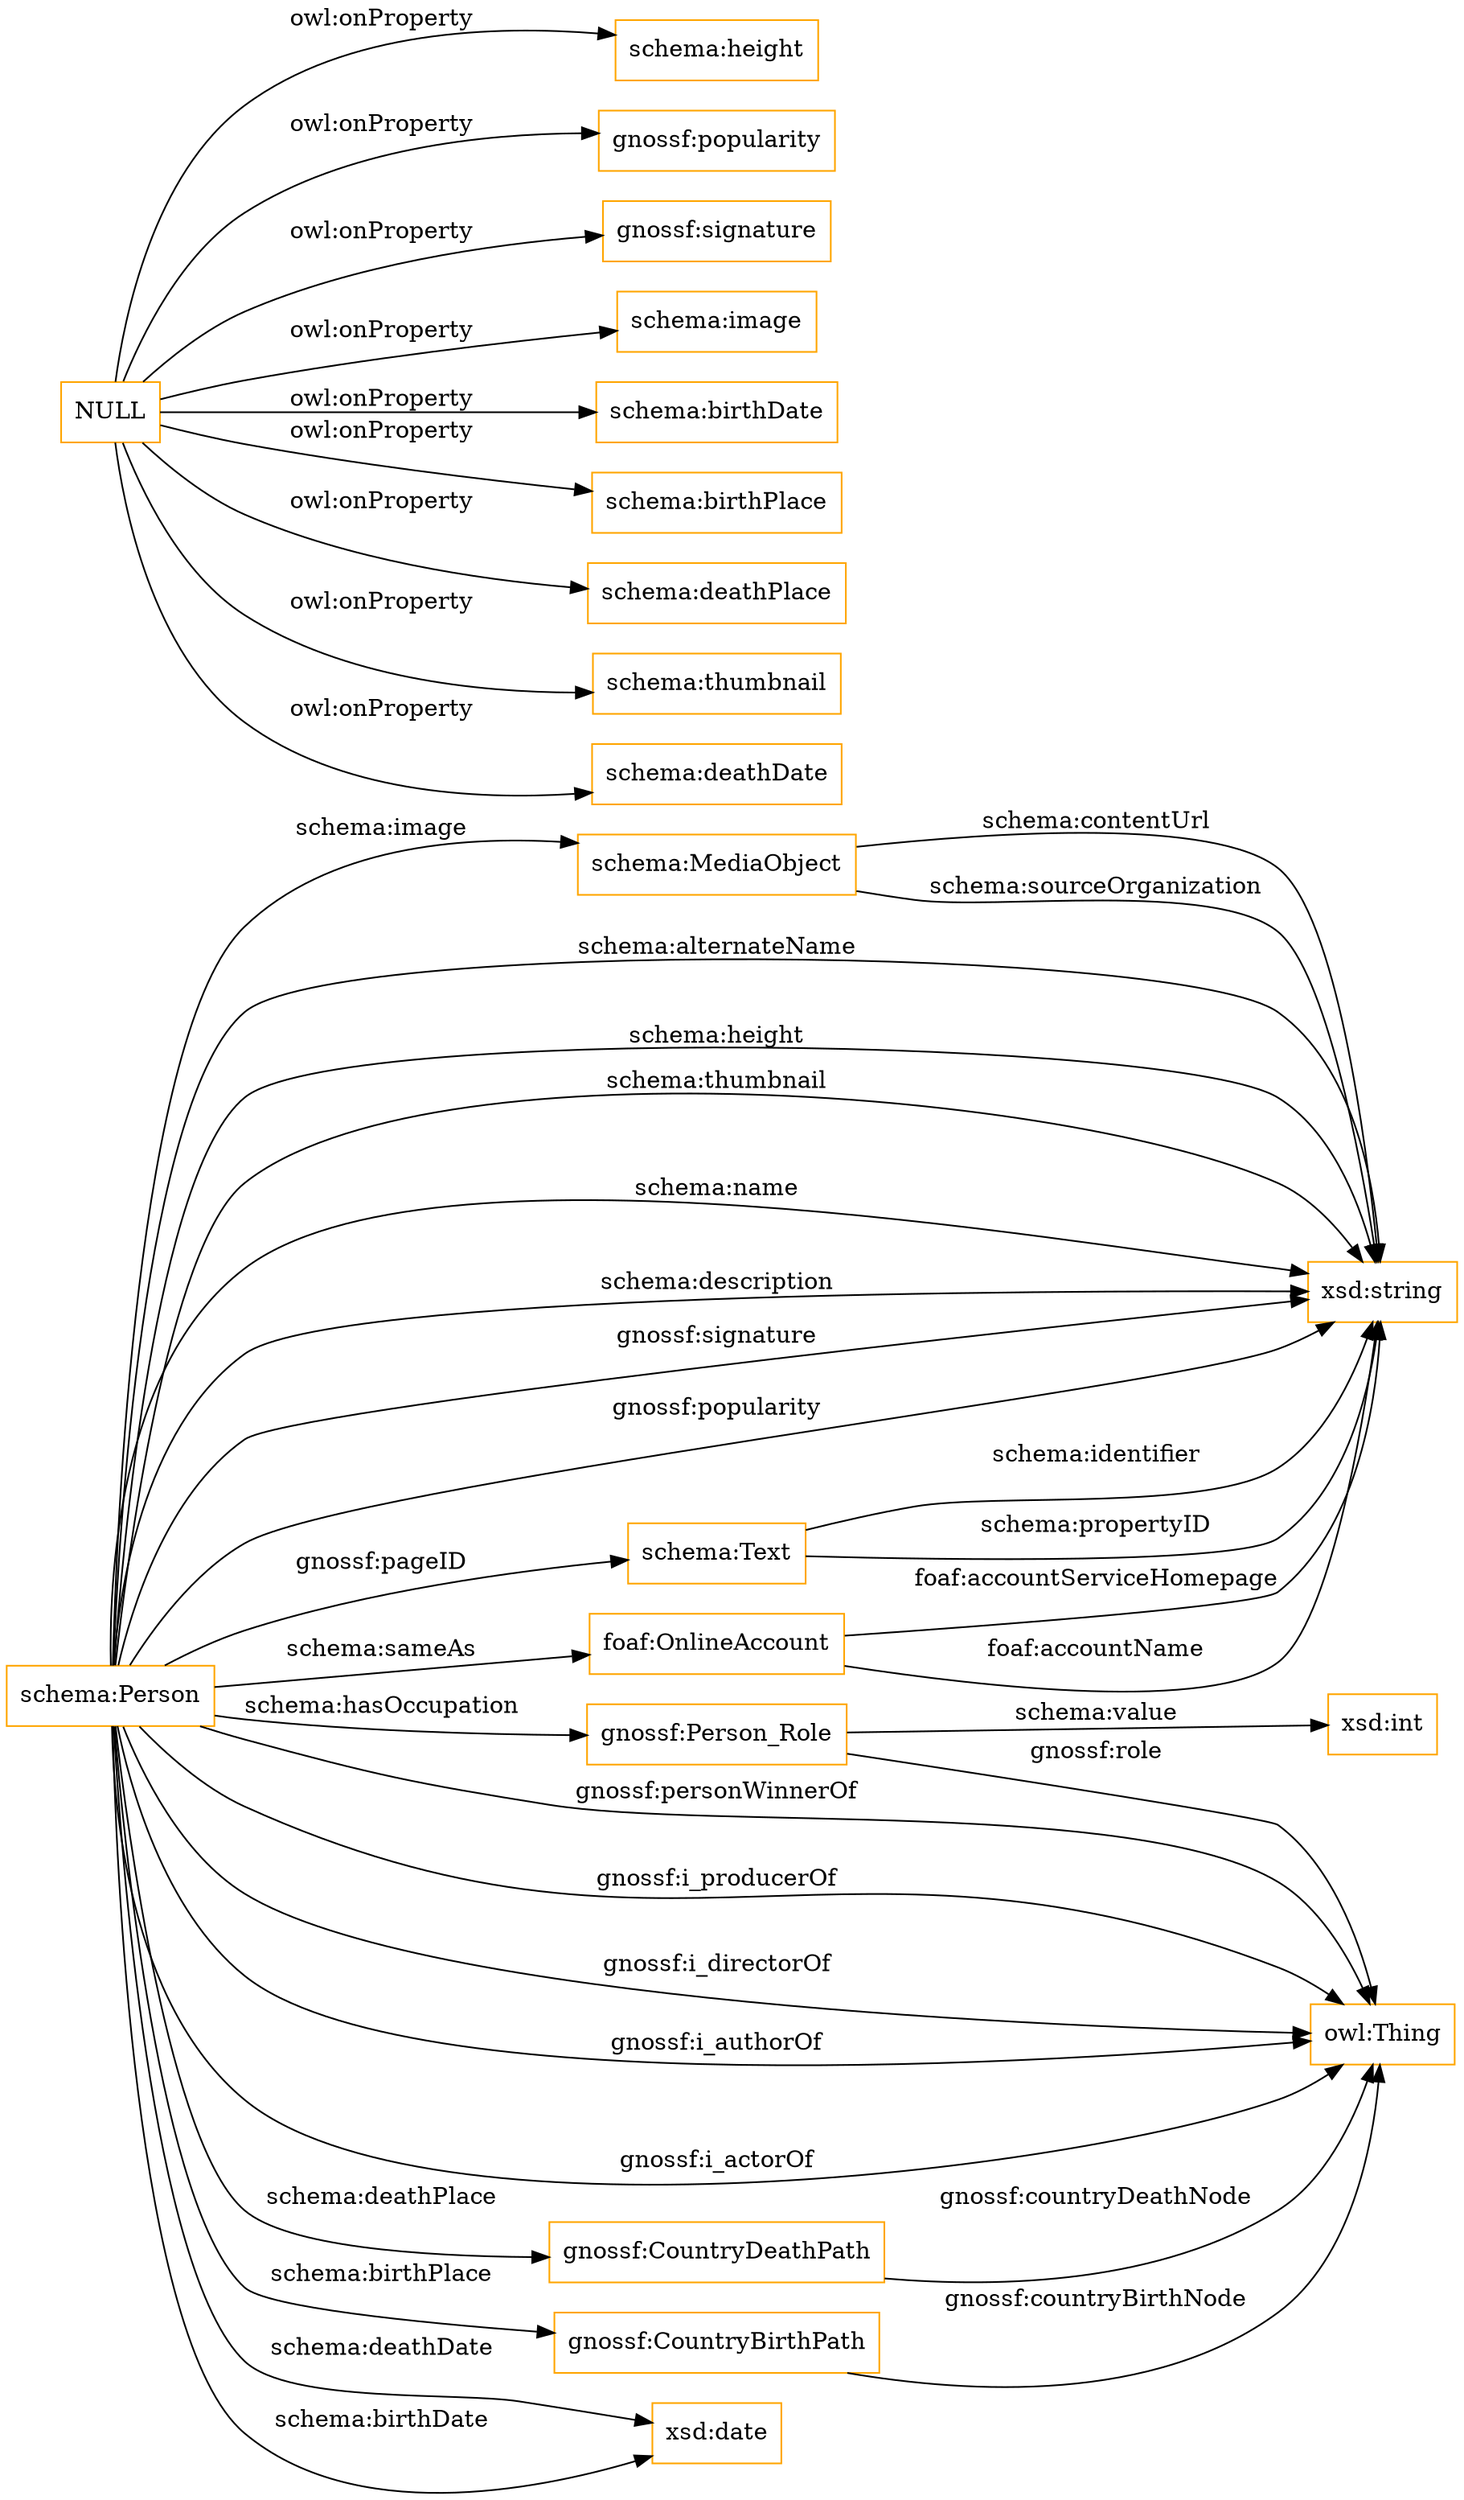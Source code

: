 digraph ar2dtool_diagram { 
rankdir=LR;
size="1501"
node [shape = rectangle, color="orange"]; "gnossf:Person_Role" "schema:Person" "schema:Text" "foaf:OnlineAccount" "gnossf:CountryDeathPath" "gnossf:CountryBirthPath" "schema:MediaObject" ; /*classes style*/
	"NULL" -> "schema:height" [ label = "owl:onProperty" ];
	"NULL" -> "gnossf:popularity" [ label = "owl:onProperty" ];
	"NULL" -> "gnossf:signature" [ label = "owl:onProperty" ];
	"NULL" -> "schema:image" [ label = "owl:onProperty" ];
	"NULL" -> "schema:birthDate" [ label = "owl:onProperty" ];
	"NULL" -> "schema:birthPlace" [ label = "owl:onProperty" ];
	"NULL" -> "schema:deathPlace" [ label = "owl:onProperty" ];
	"NULL" -> "schema:thumbnail" [ label = "owl:onProperty" ];
	"NULL" -> "schema:deathDate" [ label = "owl:onProperty" ];
	"schema:Person" -> "xsd:string" [ label = "schema:alternateName" ];
	"schema:Person" -> "owl:Thing" [ label = "gnossf:i_actorOf" ];
	"schema:Person" -> "gnossf:CountryBirthPath" [ label = "schema:birthPlace" ];
	"schema:Person" -> "xsd:string" [ label = "schema:height" ];
	"schema:Person" -> "foaf:OnlineAccount" [ label = "schema:sameAs" ];
	"schema:MediaObject" -> "xsd:string" [ label = "schema:contentUrl" ];
	"gnossf:Person_Role" -> "xsd:int" [ label = "schema:value" ];
	"schema:Person" -> "xsd:date" [ label = "schema:deathDate" ];
	"schema:Person" -> "xsd:string" [ label = "schema:thumbnail" ];
	"gnossf:CountryBirthPath" -> "owl:Thing" [ label = "gnossf:countryBirthNode" ];
	"schema:MediaObject" -> "xsd:string" [ label = "schema:sourceOrganization" ];
	"foaf:OnlineAccount" -> "xsd:string" [ label = "foaf:accountServiceHomepage" ];
	"schema:Person" -> "owl:Thing" [ label = "gnossf:personWinnerOf" ];
	"schema:Person" -> "gnossf:Person_Role" [ label = "schema:hasOccupation" ];
	"schema:Text" -> "xsd:string" [ label = "schema:identifier" ];
	"schema:Person" -> "xsd:string" [ label = "schema:name" ];
	"schema:Person" -> "owl:Thing" [ label = "gnossf:i_producerOf" ];
	"schema:Person" -> "schema:Text" [ label = "gnossf:pageID" ];
	"schema:Person" -> "owl:Thing" [ label = "gnossf:i_directorOf" ];
	"gnossf:Person_Role" -> "owl:Thing" [ label = "gnossf:role" ];
	"schema:Person" -> "gnossf:CountryDeathPath" [ label = "schema:deathPlace" ];
	"schema:Person" -> "owl:Thing" [ label = "gnossf:i_authorOf" ];
	"schema:Person" -> "schema:MediaObject" [ label = "schema:image" ];
	"schema:Person" -> "xsd:string" [ label = "schema:description" ];
	"gnossf:CountryDeathPath" -> "owl:Thing" [ label = "gnossf:countryDeathNode" ];
	"schema:Text" -> "xsd:string" [ label = "schema:propertyID" ];
	"schema:Person" -> "xsd:string" [ label = "gnossf:signature" ];
	"foaf:OnlineAccount" -> "xsd:string" [ label = "foaf:accountName" ];
	"schema:Person" -> "xsd:date" [ label = "schema:birthDate" ];
	"schema:Person" -> "xsd:string" [ label = "gnossf:popularity" ];

}
